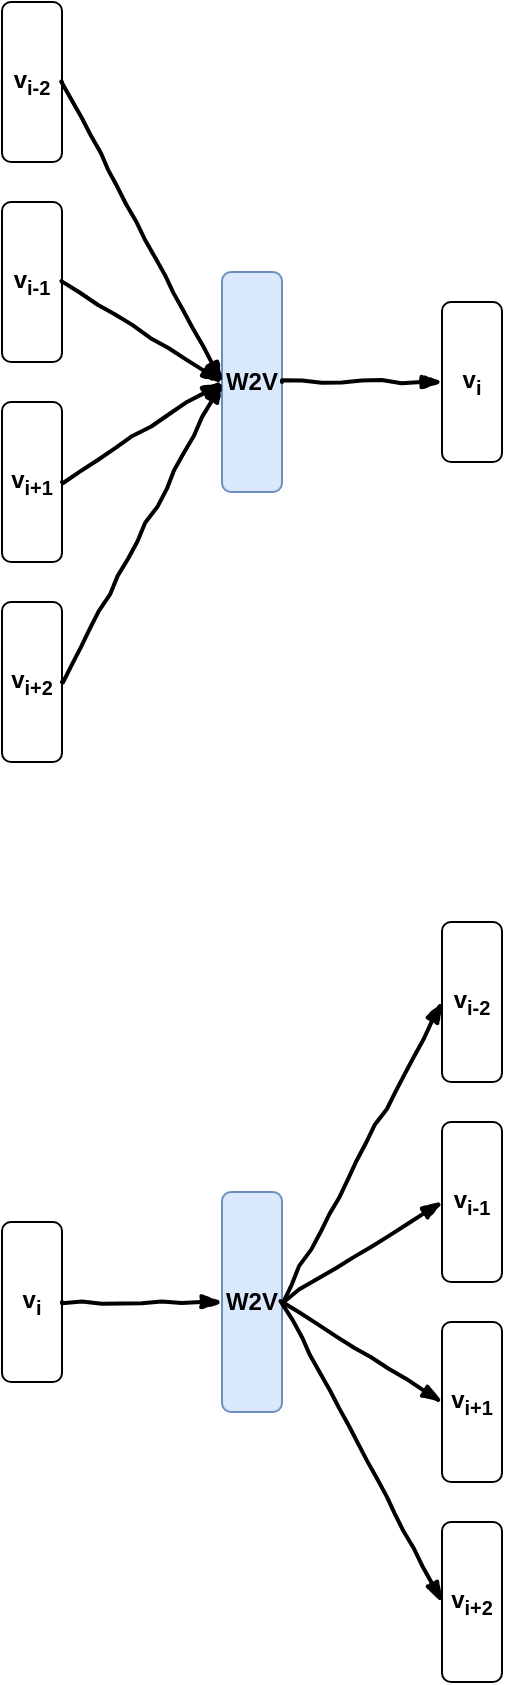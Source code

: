 <mxfile version="12.9.11" type="device"><diagram id="5PY_zCC_hXJd6XQ3ZuvK" name="Page-1"><mxGraphModel dx="1361" dy="810" grid="1" gridSize="10" guides="1" tooltips="1" connect="1" arrows="1" fold="1" page="1" pageScale="1" pageWidth="850" pageHeight="1100" math="0" shadow="0"><root><mxCell id="0"/><mxCell id="1" parent="0"/><mxCell id="dyqTp7SwV7GEbNKhLfC8-1" value="v&lt;sub&gt;i-2&lt;/sub&gt;" style="rounded=1;whiteSpace=wrap;html=1;fontStyle=1" vertex="1" parent="1"><mxGeometry x="170" y="90" width="30" height="80" as="geometry"/></mxCell><mxCell id="dyqTp7SwV7GEbNKhLfC8-5" value="v&lt;sub&gt;i-1&lt;/sub&gt;" style="rounded=1;whiteSpace=wrap;html=1;fontStyle=1" vertex="1" parent="1"><mxGeometry x="170" y="190" width="30" height="80" as="geometry"/></mxCell><mxCell id="dyqTp7SwV7GEbNKhLfC8-6" value="v&lt;sub&gt;i+1&lt;/sub&gt;" style="rounded=1;whiteSpace=wrap;html=1;fontStyle=1" vertex="1" parent="1"><mxGeometry x="170" y="290" width="30" height="80" as="geometry"/></mxCell><mxCell id="dyqTp7SwV7GEbNKhLfC8-7" value="v&lt;sub&gt;i+2&lt;/sub&gt;" style="rounded=1;whiteSpace=wrap;html=1;fontStyle=1" vertex="1" parent="1"><mxGeometry x="170" y="390" width="30" height="80" as="geometry"/></mxCell><mxCell id="dyqTp7SwV7GEbNKhLfC8-11" value="&lt;b&gt;W2V&lt;/b&gt;" style="rounded=1;whiteSpace=wrap;html=1;fillColor=#dae8fc;strokeColor=#6c8ebf;" vertex="1" parent="1"><mxGeometry x="280" y="225" width="30" height="110" as="geometry"/></mxCell><mxCell id="dyqTp7SwV7GEbNKhLfC8-12" value="v&lt;sub&gt;i&lt;/sub&gt;" style="rounded=1;whiteSpace=wrap;html=1;fontStyle=1" vertex="1" parent="1"><mxGeometry x="390" y="240" width="30" height="80" as="geometry"/></mxCell><mxCell id="dyqTp7SwV7GEbNKhLfC8-18" value="" style="rounded=0;comic=1;strokeWidth=2;endArrow=blockThin;html=1;fontFamily=Comic Sans MS;fontStyle=1;exitX=1;exitY=0.5;exitDx=0;exitDy=0;entryX=0;entryY=0.5;entryDx=0;entryDy=0;" edge="1" parent="1" source="dyqTp7SwV7GEbNKhLfC8-1" target="dyqTp7SwV7GEbNKhLfC8-11"><mxGeometry width="50" height="50" relative="1" as="geometry"><mxPoint x="420" y="430" as="sourcePoint"/><mxPoint x="480" y="410" as="targetPoint"/></mxGeometry></mxCell><mxCell id="dyqTp7SwV7GEbNKhLfC8-19" value="" style="rounded=0;comic=1;strokeWidth=2;endArrow=blockThin;html=1;fontFamily=Comic Sans MS;fontStyle=1;exitX=1;exitY=0.5;exitDx=0;exitDy=0;entryX=0;entryY=0.5;entryDx=0;entryDy=0;" edge="1" parent="1" source="dyqTp7SwV7GEbNKhLfC8-5" target="dyqTp7SwV7GEbNKhLfC8-11"><mxGeometry width="50" height="50" relative="1" as="geometry"><mxPoint x="380" y="280" as="sourcePoint"/><mxPoint x="430" y="230" as="targetPoint"/></mxGeometry></mxCell><mxCell id="dyqTp7SwV7GEbNKhLfC8-20" value="" style="rounded=0;comic=1;strokeWidth=2;endArrow=blockThin;html=1;fontFamily=Comic Sans MS;fontStyle=1;entryX=0;entryY=0.5;entryDx=0;entryDy=0;" edge="1" parent="1" target="dyqTp7SwV7GEbNKhLfC8-11"><mxGeometry width="50" height="50" relative="1" as="geometry"><mxPoint x="200" y="330" as="sourcePoint"/><mxPoint x="250" y="280" as="targetPoint"/></mxGeometry></mxCell><mxCell id="dyqTp7SwV7GEbNKhLfC8-22" value="" style="rounded=0;comic=1;strokeWidth=2;endArrow=blockThin;html=1;fontFamily=Comic Sans MS;fontStyle=1;entryX=0;entryY=0.5;entryDx=0;entryDy=0;exitX=1;exitY=0.5;exitDx=0;exitDy=0;" edge="1" parent="1" source="dyqTp7SwV7GEbNKhLfC8-7" target="dyqTp7SwV7GEbNKhLfC8-11"><mxGeometry width="50" height="50" relative="1" as="geometry"><mxPoint x="210" y="340" as="sourcePoint"/><mxPoint x="290" y="290" as="targetPoint"/></mxGeometry></mxCell><mxCell id="dyqTp7SwV7GEbNKhLfC8-23" value="" style="rounded=0;comic=1;strokeWidth=2;endArrow=blockThin;html=1;fontFamily=Comic Sans MS;fontStyle=1;exitX=1;exitY=0.5;exitDx=0;exitDy=0;entryX=0;entryY=0.5;entryDx=0;entryDy=0;" edge="1" parent="1" source="dyqTp7SwV7GEbNKhLfC8-11" target="dyqTp7SwV7GEbNKhLfC8-12"><mxGeometry width="50" height="50" relative="1" as="geometry"><mxPoint x="390" y="350" as="sourcePoint"/><mxPoint x="440" y="300" as="targetPoint"/></mxGeometry></mxCell><mxCell id="dyqTp7SwV7GEbNKhLfC8-24" value="v&lt;sub&gt;i-2&lt;/sub&gt;" style="rounded=1;whiteSpace=wrap;html=1;fontStyle=1" vertex="1" parent="1"><mxGeometry x="390" y="550" width="30" height="80" as="geometry"/></mxCell><mxCell id="dyqTp7SwV7GEbNKhLfC8-25" value="v&lt;sub&gt;i-1&lt;/sub&gt;" style="rounded=1;whiteSpace=wrap;html=1;fontStyle=1" vertex="1" parent="1"><mxGeometry x="390" y="650" width="30" height="80" as="geometry"/></mxCell><mxCell id="dyqTp7SwV7GEbNKhLfC8-26" value="v&lt;sub&gt;i+1&lt;/sub&gt;" style="rounded=1;whiteSpace=wrap;html=1;fontStyle=1" vertex="1" parent="1"><mxGeometry x="390" y="750" width="30" height="80" as="geometry"/></mxCell><mxCell id="dyqTp7SwV7GEbNKhLfC8-27" value="v&lt;sub&gt;i+2&lt;/sub&gt;" style="rounded=1;whiteSpace=wrap;html=1;fontStyle=1" vertex="1" parent="1"><mxGeometry x="390" y="850" width="30" height="80" as="geometry"/></mxCell><mxCell id="dyqTp7SwV7GEbNKhLfC8-28" value="&lt;b&gt;W2V&lt;/b&gt;" style="rounded=1;whiteSpace=wrap;html=1;fillColor=#dae8fc;strokeColor=#6c8ebf;" vertex="1" parent="1"><mxGeometry x="280" y="685" width="30" height="110" as="geometry"/></mxCell><mxCell id="dyqTp7SwV7GEbNKhLfC8-29" value="v&lt;sub&gt;i&lt;/sub&gt;" style="rounded=1;whiteSpace=wrap;html=1;fontStyle=1" vertex="1" parent="1"><mxGeometry x="170" y="700" width="30" height="80" as="geometry"/></mxCell><mxCell id="dyqTp7SwV7GEbNKhLfC8-36" value="" style="rounded=0;comic=1;strokeWidth=2;endArrow=blockThin;html=1;fontFamily=Comic Sans MS;fontStyle=1;exitX=1;exitY=0.5;exitDx=0;exitDy=0;entryX=0;entryY=0.5;entryDx=0;entryDy=0;" edge="1" parent="1" source="dyqTp7SwV7GEbNKhLfC8-29" target="dyqTp7SwV7GEbNKhLfC8-28"><mxGeometry width="50" height="50" relative="1" as="geometry"><mxPoint x="390" y="570" as="sourcePoint"/><mxPoint x="440" y="520" as="targetPoint"/></mxGeometry></mxCell><mxCell id="dyqTp7SwV7GEbNKhLfC8-37" value="" style="rounded=0;comic=1;strokeWidth=2;endArrow=blockThin;html=1;fontFamily=Comic Sans MS;fontStyle=1;exitX=1;exitY=0.5;exitDx=0;exitDy=0;entryX=0;entryY=0.5;entryDx=0;entryDy=0;" edge="1" parent="1" source="dyqTp7SwV7GEbNKhLfC8-28" target="dyqTp7SwV7GEbNKhLfC8-24"><mxGeometry width="50" height="50" relative="1" as="geometry"><mxPoint x="210" y="750" as="sourcePoint"/><mxPoint x="290" y="750" as="targetPoint"/></mxGeometry></mxCell><mxCell id="dyqTp7SwV7GEbNKhLfC8-38" value="" style="rounded=0;comic=1;strokeWidth=2;endArrow=blockThin;html=1;fontFamily=Comic Sans MS;fontStyle=1;entryX=0;entryY=0.5;entryDx=0;entryDy=0;" edge="1" parent="1" target="dyqTp7SwV7GEbNKhLfC8-25"><mxGeometry width="50" height="50" relative="1" as="geometry"><mxPoint x="310" y="740" as="sourcePoint"/><mxPoint x="400" y="600" as="targetPoint"/></mxGeometry></mxCell><mxCell id="dyqTp7SwV7GEbNKhLfC8-39" value="" style="rounded=0;comic=1;strokeWidth=2;endArrow=blockThin;html=1;fontFamily=Comic Sans MS;fontStyle=1;entryX=0;entryY=0.5;entryDx=0;entryDy=0;exitX=1;exitY=0.5;exitDx=0;exitDy=0;" edge="1" parent="1" source="dyqTp7SwV7GEbNKhLfC8-28" target="dyqTp7SwV7GEbNKhLfC8-26"><mxGeometry width="50" height="50" relative="1" as="geometry"><mxPoint x="320" y="750" as="sourcePoint"/><mxPoint x="400" y="700" as="targetPoint"/></mxGeometry></mxCell><mxCell id="dyqTp7SwV7GEbNKhLfC8-40" value="" style="rounded=0;comic=1;strokeWidth=2;endArrow=blockThin;html=1;fontFamily=Comic Sans MS;fontStyle=1;entryX=0;entryY=0.5;entryDx=0;entryDy=0;" edge="1" parent="1" target="dyqTp7SwV7GEbNKhLfC8-27"><mxGeometry width="50" height="50" relative="1" as="geometry"><mxPoint x="310" y="740" as="sourcePoint"/><mxPoint x="400" y="800" as="targetPoint"/></mxGeometry></mxCell></root></mxGraphModel></diagram></mxfile>